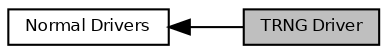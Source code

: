 digraph "TRNG Driver"
{
  bgcolor="transparent";
  edge [fontname="Helvetica",fontsize="8",labelfontname="Helvetica",labelfontsize="8"];
  node [fontname="Helvetica",fontsize="8",shape=record];
  rankdir=LR;
  Node0 [label="TRNG Driver",height=0.2,width=0.4,color="black", fillcolor="grey75", style="filled", fontcolor="black"];
  Node1 [label="Normal Drivers",height=0.2,width=0.4,color="black",URL="$group___h_a_l___n_o_r_m_a_l___d_r_i_v_e_r_s.html",tooltip="HAL Normal Drivers. "];
  Node1->Node0 [shape=plaintext, dir="back", style="solid"];
}
